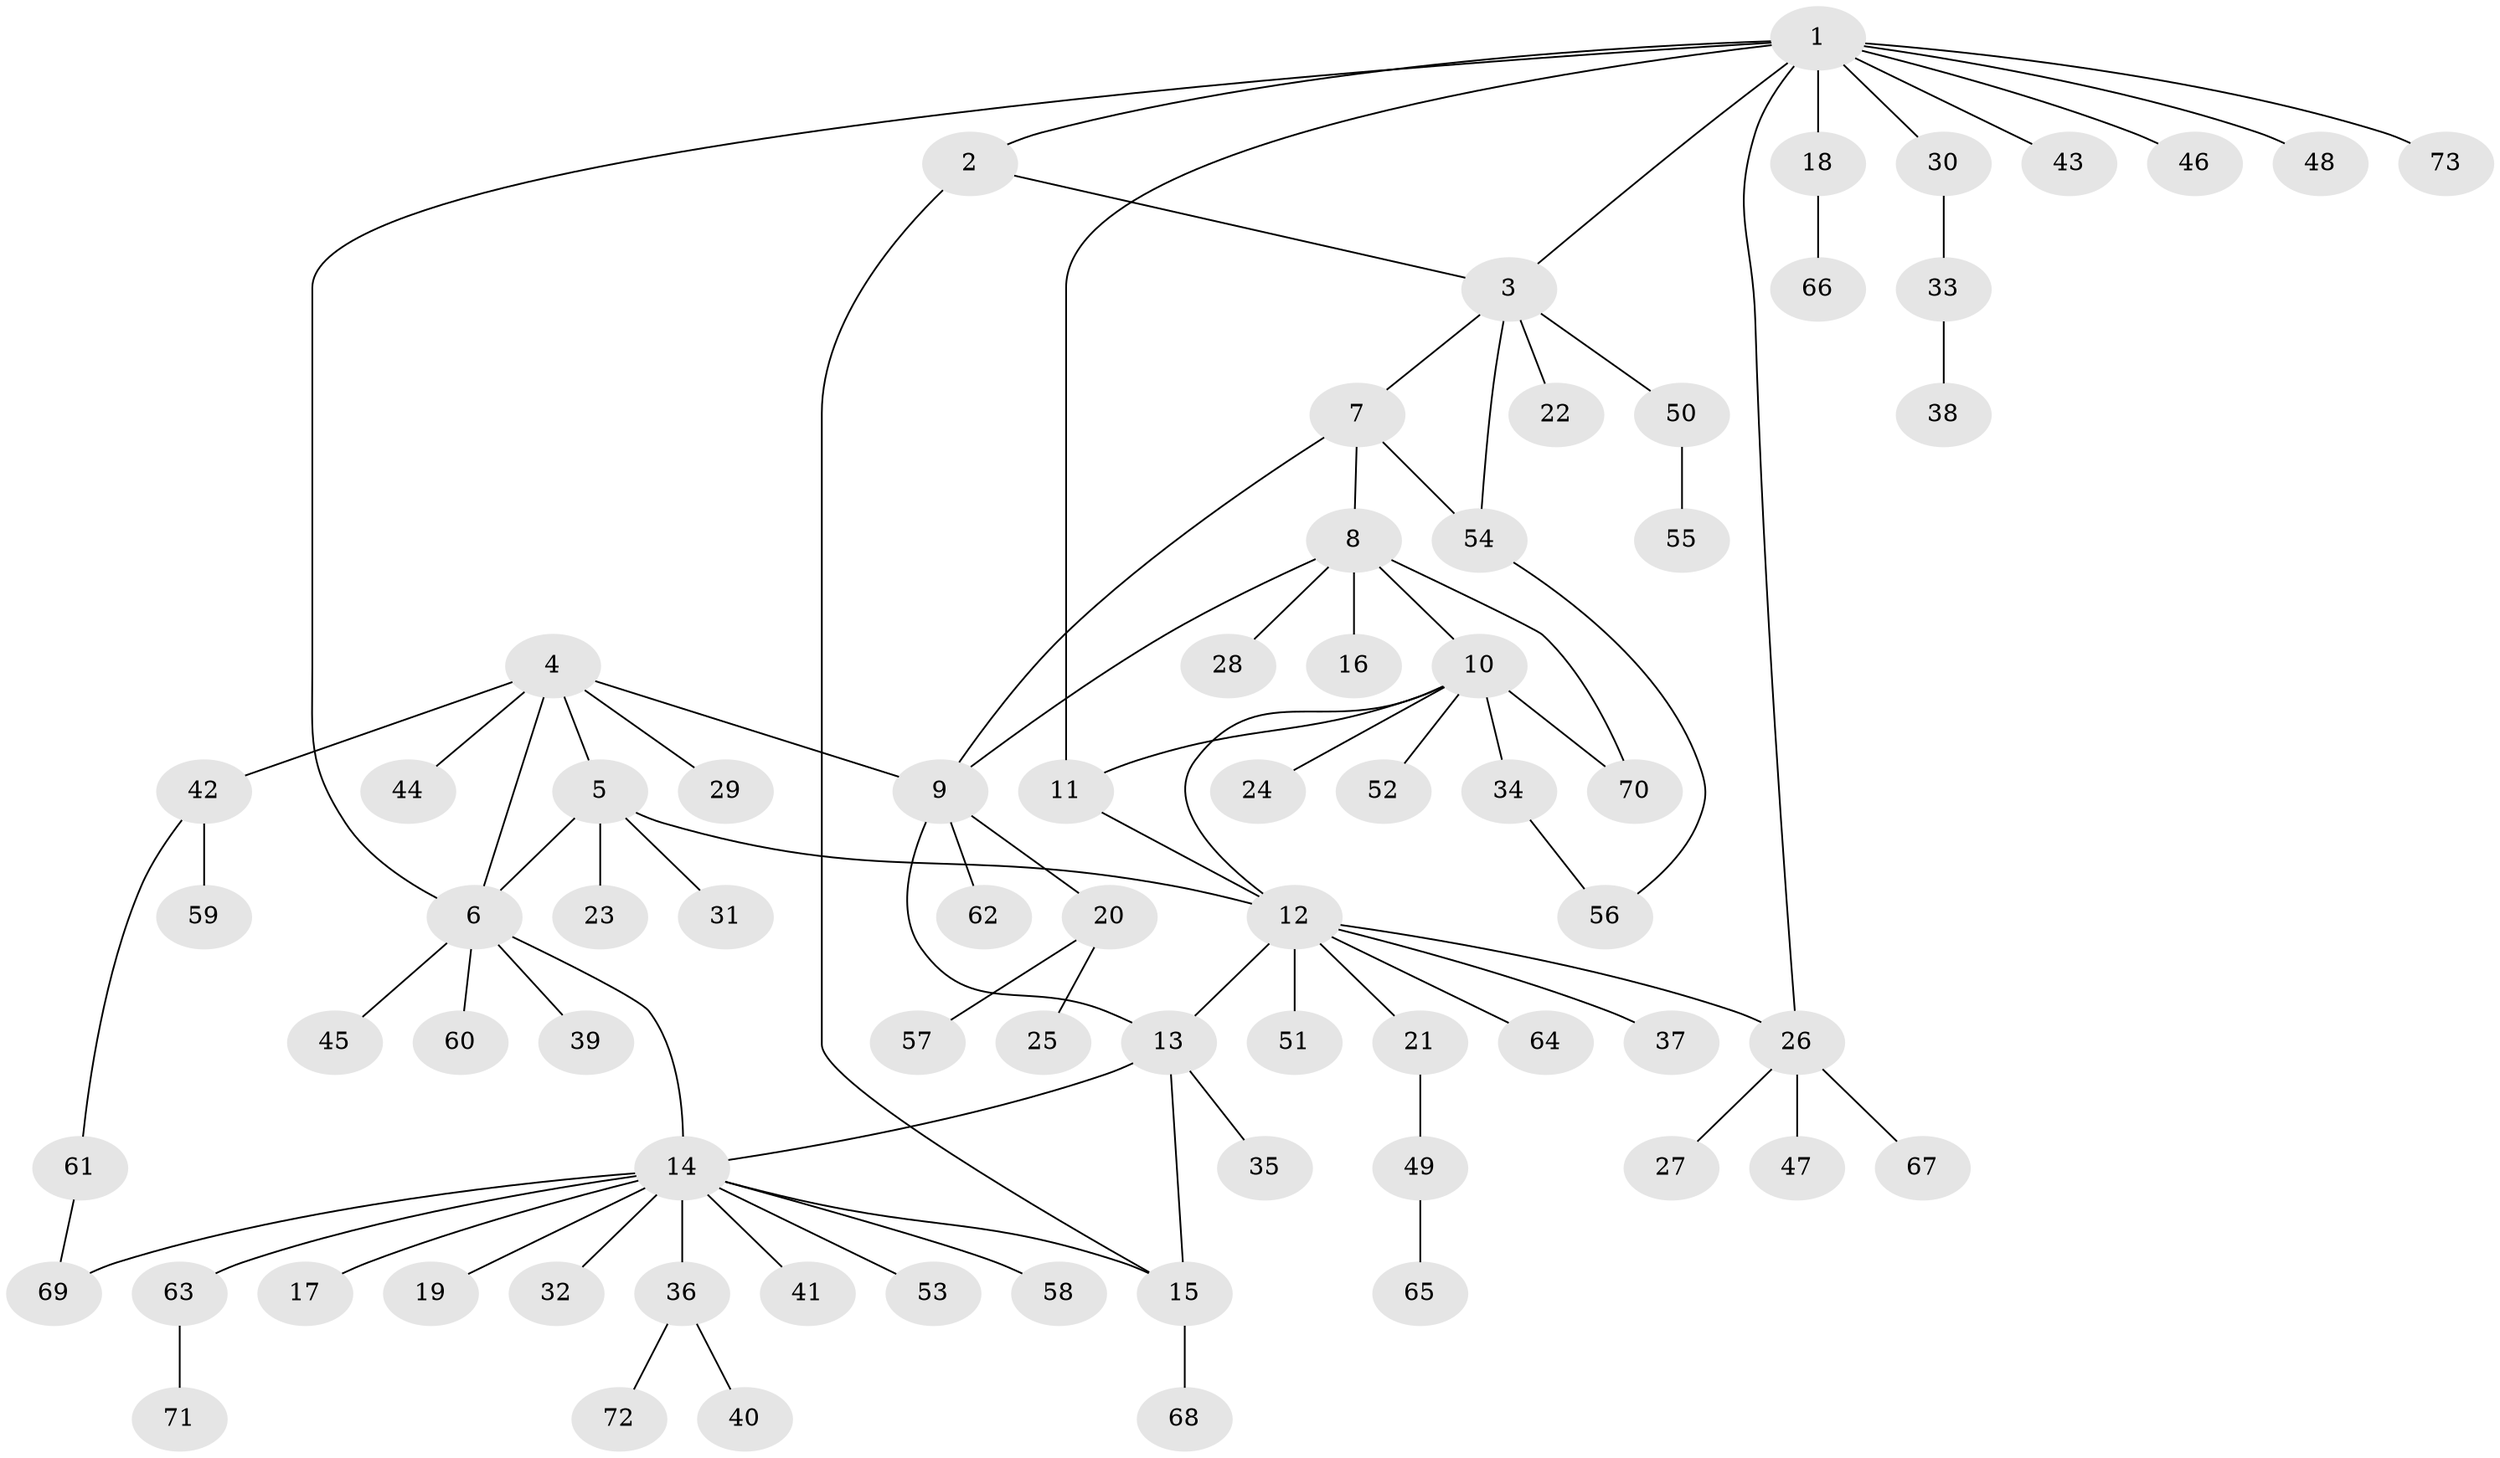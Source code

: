 // Generated by graph-tools (version 1.1) at 2025/54/03/09/25 04:54:04]
// undirected, 73 vertices, 88 edges
graph export_dot {
graph [start="1"]
  node [color=gray90,style=filled];
  1;
  2;
  3;
  4;
  5;
  6;
  7;
  8;
  9;
  10;
  11;
  12;
  13;
  14;
  15;
  16;
  17;
  18;
  19;
  20;
  21;
  22;
  23;
  24;
  25;
  26;
  27;
  28;
  29;
  30;
  31;
  32;
  33;
  34;
  35;
  36;
  37;
  38;
  39;
  40;
  41;
  42;
  43;
  44;
  45;
  46;
  47;
  48;
  49;
  50;
  51;
  52;
  53;
  54;
  55;
  56;
  57;
  58;
  59;
  60;
  61;
  62;
  63;
  64;
  65;
  66;
  67;
  68;
  69;
  70;
  71;
  72;
  73;
  1 -- 2;
  1 -- 3;
  1 -- 6;
  1 -- 11;
  1 -- 18;
  1 -- 26;
  1 -- 30;
  1 -- 43;
  1 -- 46;
  1 -- 48;
  1 -- 73;
  2 -- 3;
  2 -- 15;
  3 -- 7;
  3 -- 22;
  3 -- 50;
  3 -- 54;
  4 -- 5;
  4 -- 6;
  4 -- 9;
  4 -- 29;
  4 -- 42;
  4 -- 44;
  5 -- 6;
  5 -- 12;
  5 -- 23;
  5 -- 31;
  6 -- 14;
  6 -- 39;
  6 -- 45;
  6 -- 60;
  7 -- 8;
  7 -- 9;
  7 -- 54;
  8 -- 9;
  8 -- 10;
  8 -- 16;
  8 -- 28;
  8 -- 70;
  9 -- 13;
  9 -- 20;
  9 -- 62;
  10 -- 11;
  10 -- 12;
  10 -- 24;
  10 -- 34;
  10 -- 52;
  10 -- 70;
  11 -- 12;
  12 -- 13;
  12 -- 21;
  12 -- 26;
  12 -- 37;
  12 -- 51;
  12 -- 64;
  13 -- 14;
  13 -- 15;
  13 -- 35;
  14 -- 15;
  14 -- 17;
  14 -- 19;
  14 -- 32;
  14 -- 36;
  14 -- 41;
  14 -- 53;
  14 -- 58;
  14 -- 63;
  14 -- 69;
  15 -- 68;
  18 -- 66;
  20 -- 25;
  20 -- 57;
  21 -- 49;
  26 -- 27;
  26 -- 47;
  26 -- 67;
  30 -- 33;
  33 -- 38;
  34 -- 56;
  36 -- 40;
  36 -- 72;
  42 -- 59;
  42 -- 61;
  49 -- 65;
  50 -- 55;
  54 -- 56;
  61 -- 69;
  63 -- 71;
}
